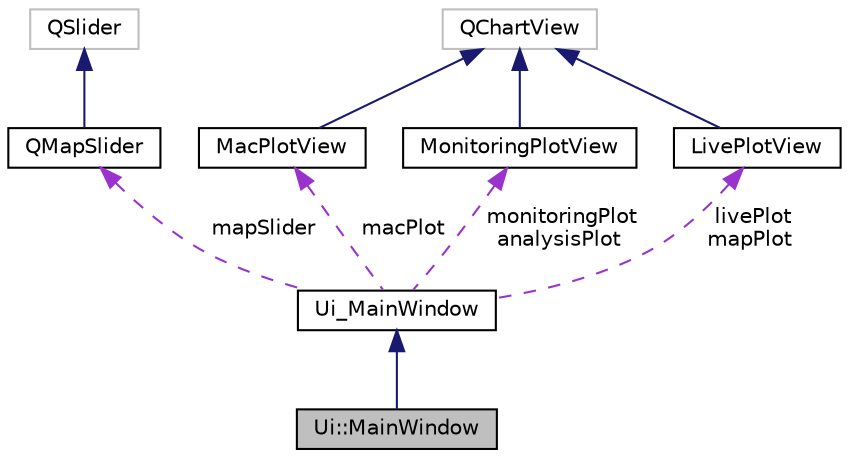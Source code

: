 digraph "Ui::MainWindow"
{
  edge [fontname="Helvetica",fontsize="10",labelfontname="Helvetica",labelfontsize="10"];
  node [fontname="Helvetica",fontsize="10",shape=record];
  Node2 [label="Ui::MainWindow",height=0.2,width=0.4,color="black", fillcolor="grey75", style="filled", fontcolor="black"];
  Node3 -> Node2 [dir="back",color="midnightblue",fontsize="10",style="solid",fontname="Helvetica"];
  Node3 [label="Ui_MainWindow",height=0.2,width=0.4,color="black", fillcolor="white", style="filled",URL="$class_ui___main_window.html"];
  Node4 -> Node3 [dir="back",color="darkorchid3",fontsize="10",style="dashed",label=" mapSlider" ,fontname="Helvetica"];
  Node4 [label="QMapSlider",height=0.2,width=0.4,color="black", fillcolor="white", style="filled",URL="$class_q_map_slider.html"];
  Node5 -> Node4 [dir="back",color="midnightblue",fontsize="10",style="solid",fontname="Helvetica"];
  Node5 [label="QSlider",height=0.2,width=0.4,color="grey75", fillcolor="white", style="filled"];
  Node6 -> Node3 [dir="back",color="darkorchid3",fontsize="10",style="dashed",label=" macPlot" ,fontname="Helvetica"];
  Node6 [label="MacPlotView",height=0.2,width=0.4,color="black", fillcolor="white", style="filled",URL="$class_mac_plot_view.html"];
  Node7 -> Node6 [dir="back",color="midnightblue",fontsize="10",style="solid",fontname="Helvetica"];
  Node7 [label="QChartView",height=0.2,width=0.4,color="grey75", fillcolor="white", style="filled"];
  Node8 -> Node3 [dir="back",color="darkorchid3",fontsize="10",style="dashed",label=" monitoringPlot\nanalysisPlot" ,fontname="Helvetica"];
  Node8 [label="MonitoringPlotView",height=0.2,width=0.4,color="black", fillcolor="white", style="filled",URL="$class_monitoring_plot_view.html"];
  Node7 -> Node8 [dir="back",color="midnightblue",fontsize="10",style="solid",fontname="Helvetica"];
  Node9 -> Node3 [dir="back",color="darkorchid3",fontsize="10",style="dashed",label=" livePlot\nmapPlot" ,fontname="Helvetica"];
  Node9 [label="LivePlotView",height=0.2,width=0.4,color="black", fillcolor="white", style="filled",URL="$class_live_plot_view.html"];
  Node7 -> Node9 [dir="back",color="midnightblue",fontsize="10",style="solid",fontname="Helvetica"];
}

